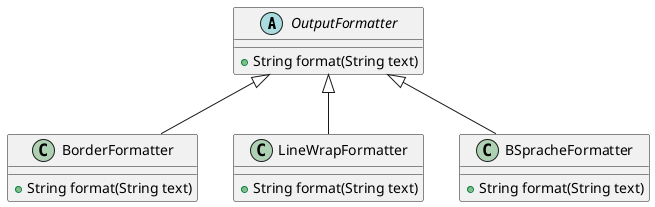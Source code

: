 @startuml
'https://plantuml.com/class-diagram

abstract class OutputFormatter {
    +String format(String text)
}

class BorderFormatter {
    +String format(String text)
}
class LineWrapFormatter {
   +String format(String text)
}
class BSpracheFormatter {
   +String format(String text)
}

OutputFormatter <|-- BorderFormatter
OutputFormatter <|-- LineWrapFormatter
OutputFormatter <|-- BSpracheFormatter

@enduml
